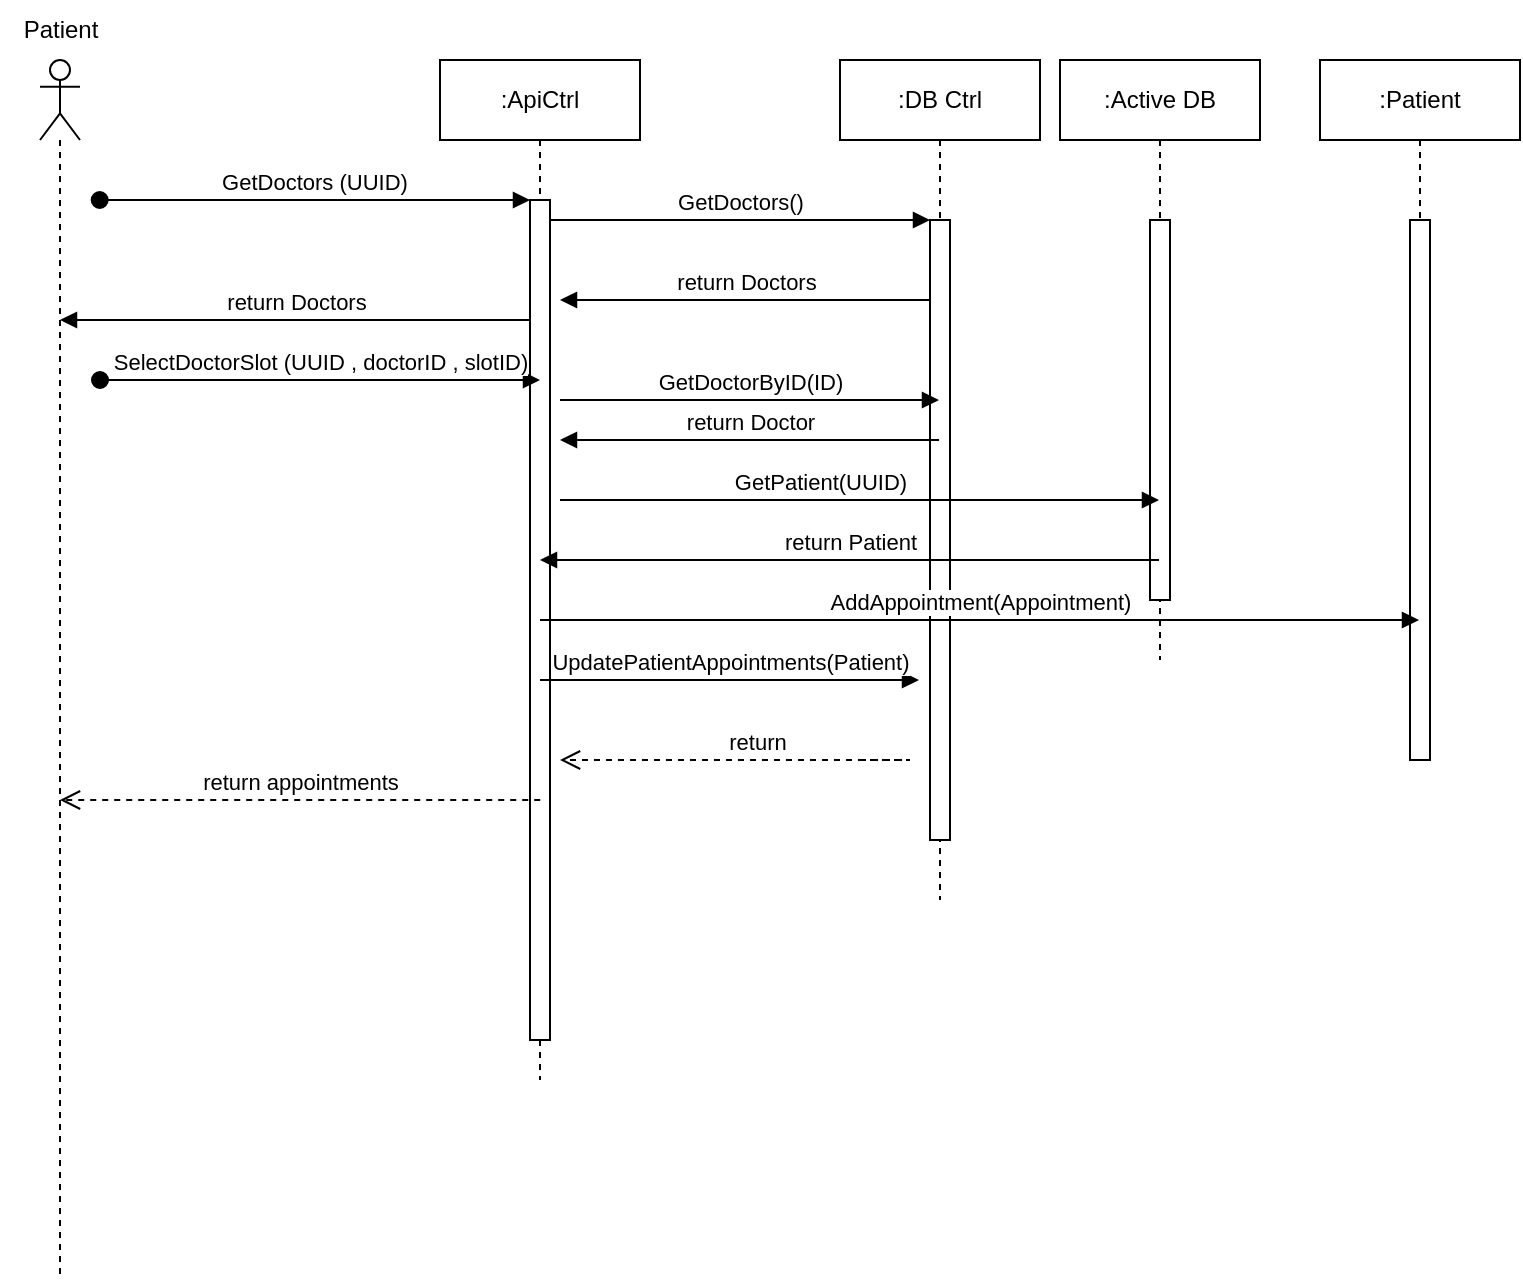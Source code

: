 <mxfile version="22.0.8" type="device">
  <diagram name="Page-1" id="2YBvvXClWsGukQMizWep">
    <mxGraphModel dx="806" dy="361" grid="1" gridSize="10" guides="1" tooltips="1" connect="1" arrows="1" fold="1" page="1" pageScale="1" pageWidth="850" pageHeight="1100" math="0" shadow="0">
      <root>
        <mxCell id="0" />
        <mxCell id="1" parent="0" />
        <mxCell id="MwrMVXlhC-DuULVovb8z-39" value=":ApiCtrl" style="shape=umlLifeline;perimeter=lifelinePerimeter;whiteSpace=wrap;html=1;container=0;dropTarget=0;collapsible=0;recursiveResize=0;outlineConnect=0;portConstraint=eastwest;newEdgeStyle={&quot;edgeStyle&quot;:&quot;elbowEdgeStyle&quot;,&quot;elbow&quot;:&quot;vertical&quot;,&quot;curved&quot;:0,&quot;rounded&quot;:0};" vertex="1" parent="1">
          <mxGeometry x="300" y="220" width="100" height="510" as="geometry" />
        </mxCell>
        <mxCell id="MwrMVXlhC-DuULVovb8z-40" value="" style="html=1;points=[];perimeter=orthogonalPerimeter;outlineConnect=0;targetShapes=umlLifeline;portConstraint=eastwest;newEdgeStyle={&quot;edgeStyle&quot;:&quot;elbowEdgeStyle&quot;,&quot;elbow&quot;:&quot;vertical&quot;,&quot;curved&quot;:0,&quot;rounded&quot;:0};" vertex="1" parent="MwrMVXlhC-DuULVovb8z-39">
          <mxGeometry x="45" y="70" width="10" height="420" as="geometry" />
        </mxCell>
        <mxCell id="MwrMVXlhC-DuULVovb8z-41" value="GetDoctors (UUID)" style="html=1;verticalAlign=bottom;startArrow=oval;endArrow=block;startSize=8;edgeStyle=elbowEdgeStyle;elbow=vertical;curved=0;rounded=0;" edge="1" parent="MwrMVXlhC-DuULVovb8z-39" target="MwrMVXlhC-DuULVovb8z-40">
          <mxGeometry relative="1" as="geometry">
            <mxPoint x="-170.148" y="70" as="sourcePoint" />
          </mxGeometry>
        </mxCell>
        <mxCell id="MwrMVXlhC-DuULVovb8z-43" value=":DB Ctrl" style="shape=umlLifeline;perimeter=lifelinePerimeter;whiteSpace=wrap;html=1;container=0;dropTarget=0;collapsible=0;recursiveResize=0;outlineConnect=0;portConstraint=eastwest;newEdgeStyle={&quot;edgeStyle&quot;:&quot;elbowEdgeStyle&quot;,&quot;elbow&quot;:&quot;vertical&quot;,&quot;curved&quot;:0,&quot;rounded&quot;:0};" vertex="1" parent="1">
          <mxGeometry x="500" y="220" width="100" height="420" as="geometry" />
        </mxCell>
        <mxCell id="MwrMVXlhC-DuULVovb8z-44" value="" style="html=1;points=[];perimeter=orthogonalPerimeter;outlineConnect=0;targetShapes=umlLifeline;portConstraint=eastwest;newEdgeStyle={&quot;edgeStyle&quot;:&quot;elbowEdgeStyle&quot;,&quot;elbow&quot;:&quot;vertical&quot;,&quot;curved&quot;:0,&quot;rounded&quot;:0};" vertex="1" parent="MwrMVXlhC-DuULVovb8z-43">
          <mxGeometry x="45" y="80" width="10" height="310" as="geometry" />
        </mxCell>
        <mxCell id="MwrMVXlhC-DuULVovb8z-45" value="GetDoctors()" style="html=1;verticalAlign=bottom;endArrow=block;edgeStyle=elbowEdgeStyle;elbow=vertical;curved=0;rounded=0;" edge="1" parent="1" source="MwrMVXlhC-DuULVovb8z-40" target="MwrMVXlhC-DuULVovb8z-44">
          <mxGeometry relative="1" as="geometry">
            <mxPoint x="455" y="310" as="sourcePoint" />
            <Array as="points">
              <mxPoint x="440" y="300" />
            </Array>
          </mxGeometry>
        </mxCell>
        <mxCell id="MwrMVXlhC-DuULVovb8z-47" value="return Doctors" style="html=1;verticalAlign=bottom;endArrow=block;edgeStyle=elbowEdgeStyle;elbow=vertical;curved=0;rounded=0;" edge="1" parent="1" source="MwrMVXlhC-DuULVovb8z-44">
          <mxGeometry relative="1" as="geometry">
            <mxPoint x="435" y="340" as="sourcePoint" />
            <Array as="points">
              <mxPoint x="450" y="340" />
            </Array>
            <mxPoint x="360" y="340" as="targetPoint" />
          </mxGeometry>
        </mxCell>
        <mxCell id="MwrMVXlhC-DuULVovb8z-48" value="" style="shape=umlLifeline;perimeter=lifelinePerimeter;whiteSpace=wrap;html=1;container=1;dropTarget=0;collapsible=0;recursiveResize=0;outlineConnect=0;portConstraint=eastwest;newEdgeStyle={&quot;curved&quot;:0,&quot;rounded&quot;:0};participant=umlActor;" vertex="1" parent="1">
          <mxGeometry x="100" y="220" width="20" height="610" as="geometry" />
        </mxCell>
        <mxCell id="MwrMVXlhC-DuULVovb8z-49" value="Patient" style="text;html=1;align=center;verticalAlign=middle;resizable=0;points=[];autosize=1;strokeColor=none;fillColor=none;" vertex="1" parent="1">
          <mxGeometry x="80" y="190" width="60" height="30" as="geometry" />
        </mxCell>
        <mxCell id="MwrMVXlhC-DuULVovb8z-50" value=":Patient" style="shape=umlLifeline;perimeter=lifelinePerimeter;whiteSpace=wrap;html=1;container=0;dropTarget=0;collapsible=0;recursiveResize=0;outlineConnect=0;portConstraint=eastwest;newEdgeStyle={&quot;edgeStyle&quot;:&quot;elbowEdgeStyle&quot;,&quot;elbow&quot;:&quot;vertical&quot;,&quot;curved&quot;:0,&quot;rounded&quot;:0};" vertex="1" parent="1">
          <mxGeometry x="740" y="220" width="100" height="350" as="geometry" />
        </mxCell>
        <mxCell id="MwrMVXlhC-DuULVovb8z-51" value="" style="html=1;points=[];perimeter=orthogonalPerimeter;outlineConnect=0;targetShapes=umlLifeline;portConstraint=eastwest;newEdgeStyle={&quot;edgeStyle&quot;:&quot;elbowEdgeStyle&quot;,&quot;elbow&quot;:&quot;vertical&quot;,&quot;curved&quot;:0,&quot;rounded&quot;:0};" vertex="1" parent="MwrMVXlhC-DuULVovb8z-50">
          <mxGeometry x="45" y="80" width="10" height="270" as="geometry" />
        </mxCell>
        <mxCell id="MwrMVXlhC-DuULVovb8z-57" value="return appointments" style="html=1;verticalAlign=bottom;endArrow=open;dashed=1;endSize=8;edgeStyle=elbowEdgeStyle;elbow=vertical;curved=0;rounded=0;" edge="1" parent="1">
          <mxGeometry x="-0.0" relative="1" as="geometry">
            <mxPoint x="109.995" y="590" as="targetPoint" />
            <Array as="points">
              <mxPoint x="305.12" y="590" />
            </Array>
            <mxPoint x="350.12" y="590" as="sourcePoint" />
            <mxPoint as="offset" />
          </mxGeometry>
        </mxCell>
        <mxCell id="MwrMVXlhC-DuULVovb8z-58" value="return Doctors" style="html=1;verticalAlign=bottom;endArrow=block;edgeStyle=elbowEdgeStyle;elbow=vertical;curved=0;rounded=0;" edge="1" parent="1" target="MwrMVXlhC-DuULVovb8z-48">
          <mxGeometry relative="1" as="geometry">
            <mxPoint x="345" y="350" as="sourcePoint" />
            <Array as="points">
              <mxPoint x="270" y="350" />
            </Array>
            <mxPoint x="180" y="350" as="targetPoint" />
          </mxGeometry>
        </mxCell>
        <mxCell id="MwrMVXlhC-DuULVovb8z-69" value="SelectDoctorSlot (UUID , doctorID , slotID)" style="html=1;verticalAlign=bottom;startArrow=oval;endArrow=block;startSize=8;edgeStyle=elbowEdgeStyle;elbow=vertical;curved=0;rounded=0;" edge="1" parent="1">
          <mxGeometry relative="1" as="geometry">
            <mxPoint x="130.002" y="380" as="sourcePoint" />
            <mxPoint x="350" y="380" as="targetPoint" />
          </mxGeometry>
        </mxCell>
        <mxCell id="MwrMVXlhC-DuULVovb8z-70" value="GetDoctorByID(ID)" style="html=1;verticalAlign=bottom;endArrow=block;edgeStyle=elbowEdgeStyle;elbow=vertical;curved=0;rounded=0;" edge="1" parent="1" target="MwrMVXlhC-DuULVovb8z-43">
          <mxGeometry relative="1" as="geometry">
            <mxPoint x="360" y="390" as="sourcePoint" />
            <Array as="points">
              <mxPoint x="445" y="390" />
            </Array>
            <mxPoint x="530" y="390" as="targetPoint" />
          </mxGeometry>
        </mxCell>
        <mxCell id="MwrMVXlhC-DuULVovb8z-71" value="AddAppointment(Appointment)" style="html=1;verticalAlign=bottom;endArrow=block;edgeStyle=elbowEdgeStyle;elbow=vertical;curved=0;rounded=0;" edge="1" parent="1">
          <mxGeometry relative="1" as="geometry">
            <mxPoint x="350" y="500" as="sourcePoint" />
            <Array as="points">
              <mxPoint x="445" y="500" />
            </Array>
            <mxPoint x="789.5" y="500" as="targetPoint" />
          </mxGeometry>
        </mxCell>
        <mxCell id="MwrMVXlhC-DuULVovb8z-72" value="UpdatePatientAppointments(Patient)" style="html=1;verticalAlign=bottom;endArrow=block;edgeStyle=elbowEdgeStyle;elbow=vertical;curved=0;rounded=0;" edge="1" parent="1">
          <mxGeometry relative="1" as="geometry">
            <mxPoint x="350" y="530" as="sourcePoint" />
            <Array as="points">
              <mxPoint x="435" y="530" />
            </Array>
            <mxPoint x="539.5" y="530" as="targetPoint" />
          </mxGeometry>
        </mxCell>
        <mxCell id="MwrMVXlhC-DuULVovb8z-74" value="return Doctor" style="html=1;verticalAlign=bottom;endArrow=block;edgeStyle=elbowEdgeStyle;elbow=vertical;curved=0;rounded=0;" edge="1" parent="1" source="MwrMVXlhC-DuULVovb8z-43">
          <mxGeometry relative="1" as="geometry">
            <mxPoint x="525" y="410" as="sourcePoint" />
            <Array as="points">
              <mxPoint x="450" y="410" />
            </Array>
            <mxPoint x="360" y="410" as="targetPoint" />
          </mxGeometry>
        </mxCell>
        <mxCell id="MwrMVXlhC-DuULVovb8z-75" value="return&amp;nbsp;" style="html=1;verticalAlign=bottom;endArrow=open;dashed=1;endSize=8;edgeStyle=elbowEdgeStyle;elbow=vertical;curved=0;rounded=0;" edge="1" parent="1">
          <mxGeometry x="-0.0" relative="1" as="geometry">
            <mxPoint x="360" y="570" as="targetPoint" />
            <Array as="points">
              <mxPoint x="535" y="570" />
            </Array>
            <mxPoint x="510" y="570" as="sourcePoint" />
            <mxPoint as="offset" />
          </mxGeometry>
        </mxCell>
        <mxCell id="MwrMVXlhC-DuULVovb8z-77" value=":Active DB" style="shape=umlLifeline;perimeter=lifelinePerimeter;whiteSpace=wrap;html=1;container=0;dropTarget=0;collapsible=0;recursiveResize=0;outlineConnect=0;portConstraint=eastwest;newEdgeStyle={&quot;edgeStyle&quot;:&quot;elbowEdgeStyle&quot;,&quot;elbow&quot;:&quot;vertical&quot;,&quot;curved&quot;:0,&quot;rounded&quot;:0};" vertex="1" parent="1">
          <mxGeometry x="610" y="220" width="100" height="300" as="geometry" />
        </mxCell>
        <mxCell id="MwrMVXlhC-DuULVovb8z-78" value="" style="html=1;points=[];perimeter=orthogonalPerimeter;outlineConnect=0;targetShapes=umlLifeline;portConstraint=eastwest;newEdgeStyle={&quot;edgeStyle&quot;:&quot;elbowEdgeStyle&quot;,&quot;elbow&quot;:&quot;vertical&quot;,&quot;curved&quot;:0,&quot;rounded&quot;:0};" vertex="1" parent="MwrMVXlhC-DuULVovb8z-77">
          <mxGeometry x="45" y="80" width="10" height="190" as="geometry" />
        </mxCell>
        <mxCell id="MwrMVXlhC-DuULVovb8z-79" value="GetPatient(UUID)" style="html=1;verticalAlign=bottom;endArrow=block;edgeStyle=elbowEdgeStyle;elbow=vertical;curved=0;rounded=0;" edge="1" parent="1" target="MwrMVXlhC-DuULVovb8z-77">
          <mxGeometry x="-0.132" relative="1" as="geometry">
            <mxPoint x="360" y="440" as="sourcePoint" />
            <Array as="points">
              <mxPoint x="445" y="440" />
            </Array>
            <mxPoint x="549" y="440" as="targetPoint" />
            <mxPoint as="offset" />
          </mxGeometry>
        </mxCell>
        <mxCell id="MwrMVXlhC-DuULVovb8z-80" value="return Patient" style="html=1;verticalAlign=bottom;endArrow=block;edgeStyle=elbowEdgeStyle;elbow=vertical;curved=0;rounded=0;" edge="1" parent="1">
          <mxGeometry relative="1" as="geometry">
            <mxPoint x="659.5" y="470" as="sourcePoint" />
            <Array as="points">
              <mxPoint x="440" y="470" />
            </Array>
            <mxPoint x="350" y="470" as="targetPoint" />
          </mxGeometry>
        </mxCell>
      </root>
    </mxGraphModel>
  </diagram>
</mxfile>

